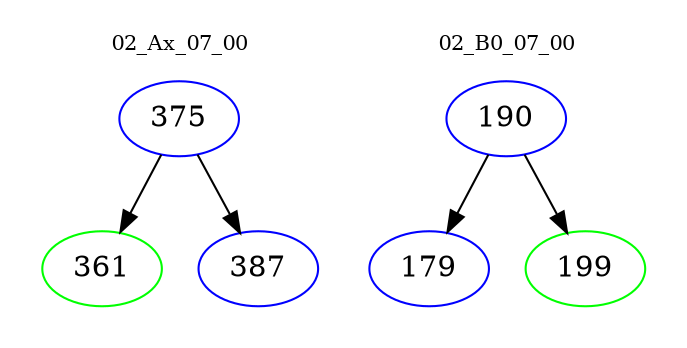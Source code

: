 digraph{
subgraph cluster_0 {
color = white
label = "02_Ax_07_00";
fontsize=10;
T0_375 [label="375", color="blue"]
T0_375 -> T0_361 [color="black"]
T0_361 [label="361", color="green"]
T0_375 -> T0_387 [color="black"]
T0_387 [label="387", color="blue"]
}
subgraph cluster_1 {
color = white
label = "02_B0_07_00";
fontsize=10;
T1_190 [label="190", color="blue"]
T1_190 -> T1_179 [color="black"]
T1_179 [label="179", color="blue"]
T1_190 -> T1_199 [color="black"]
T1_199 [label="199", color="green"]
}
}
